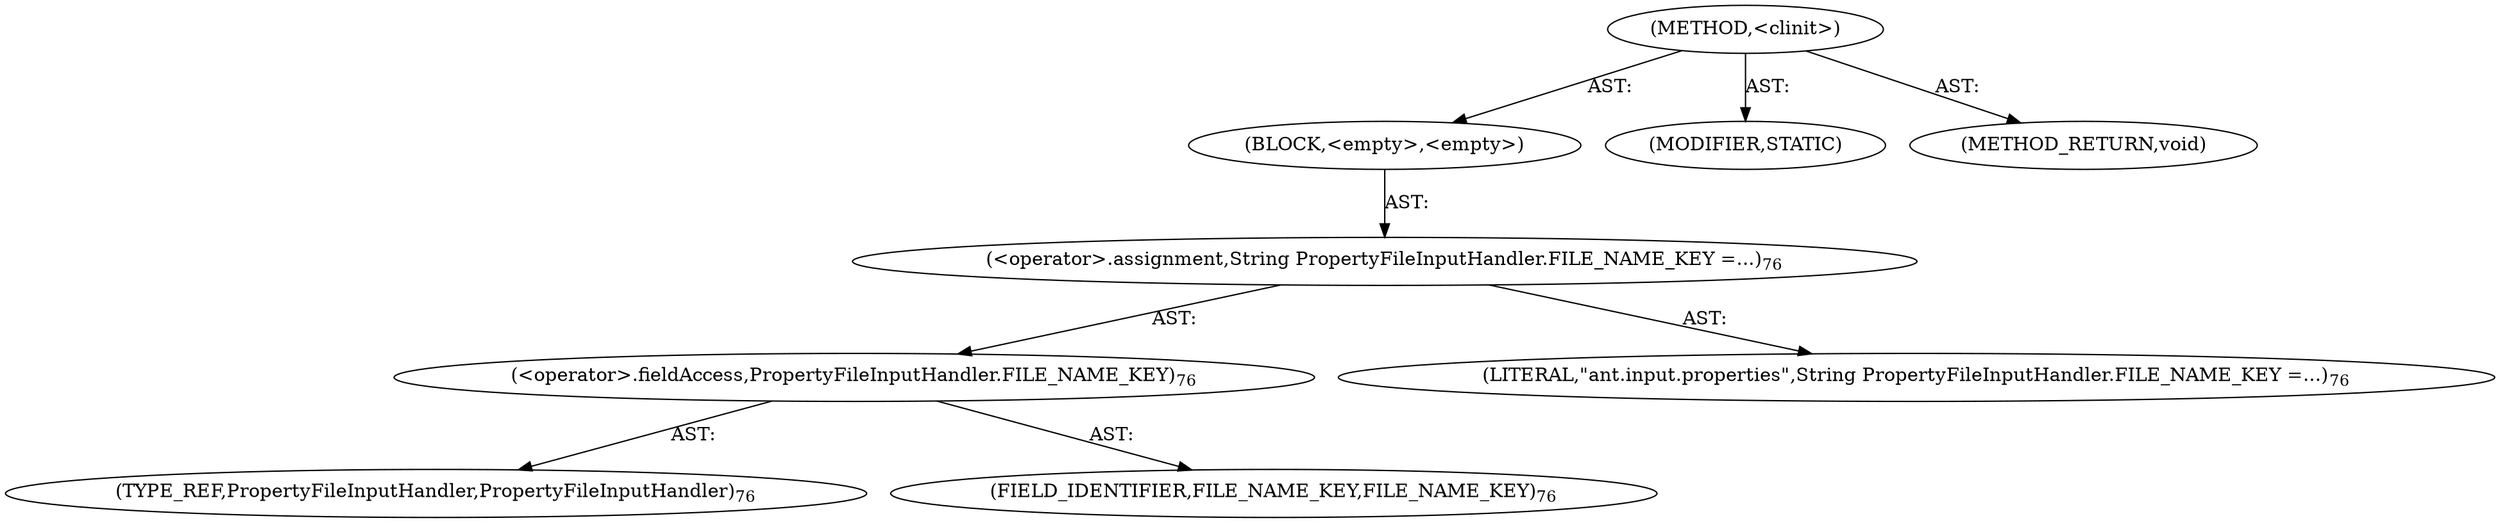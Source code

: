 digraph "&lt;clinit&gt;" {  
"111669149699" [label = <(METHOD,&lt;clinit&gt;)> ]
"25769803790" [label = <(BLOCK,&lt;empty&gt;,&lt;empty&gt;)> ]
"30064771129" [label = <(&lt;operator&gt;.assignment,String PropertyFileInputHandler.FILE_NAME_KEY =...)<SUB>76</SUB>> ]
"30064771130" [label = <(&lt;operator&gt;.fieldAccess,PropertyFileInputHandler.FILE_NAME_KEY)<SUB>76</SUB>> ]
"180388626434" [label = <(TYPE_REF,PropertyFileInputHandler,PropertyFileInputHandler)<SUB>76</SUB>> ]
"55834574856" [label = <(FIELD_IDENTIFIER,FILE_NAME_KEY,FILE_NAME_KEY)<SUB>76</SUB>> ]
"90194313229" [label = <(LITERAL,&quot;ant.input.properties&quot;,String PropertyFileInputHandler.FILE_NAME_KEY =...)<SUB>76</SUB>> ]
"133143986185" [label = <(MODIFIER,STATIC)> ]
"128849018883" [label = <(METHOD_RETURN,void)> ]
  "111669149699" -> "25769803790"  [ label = "AST: "] 
  "111669149699" -> "133143986185"  [ label = "AST: "] 
  "111669149699" -> "128849018883"  [ label = "AST: "] 
  "25769803790" -> "30064771129"  [ label = "AST: "] 
  "30064771129" -> "30064771130"  [ label = "AST: "] 
  "30064771129" -> "90194313229"  [ label = "AST: "] 
  "30064771130" -> "180388626434"  [ label = "AST: "] 
  "30064771130" -> "55834574856"  [ label = "AST: "] 
}
